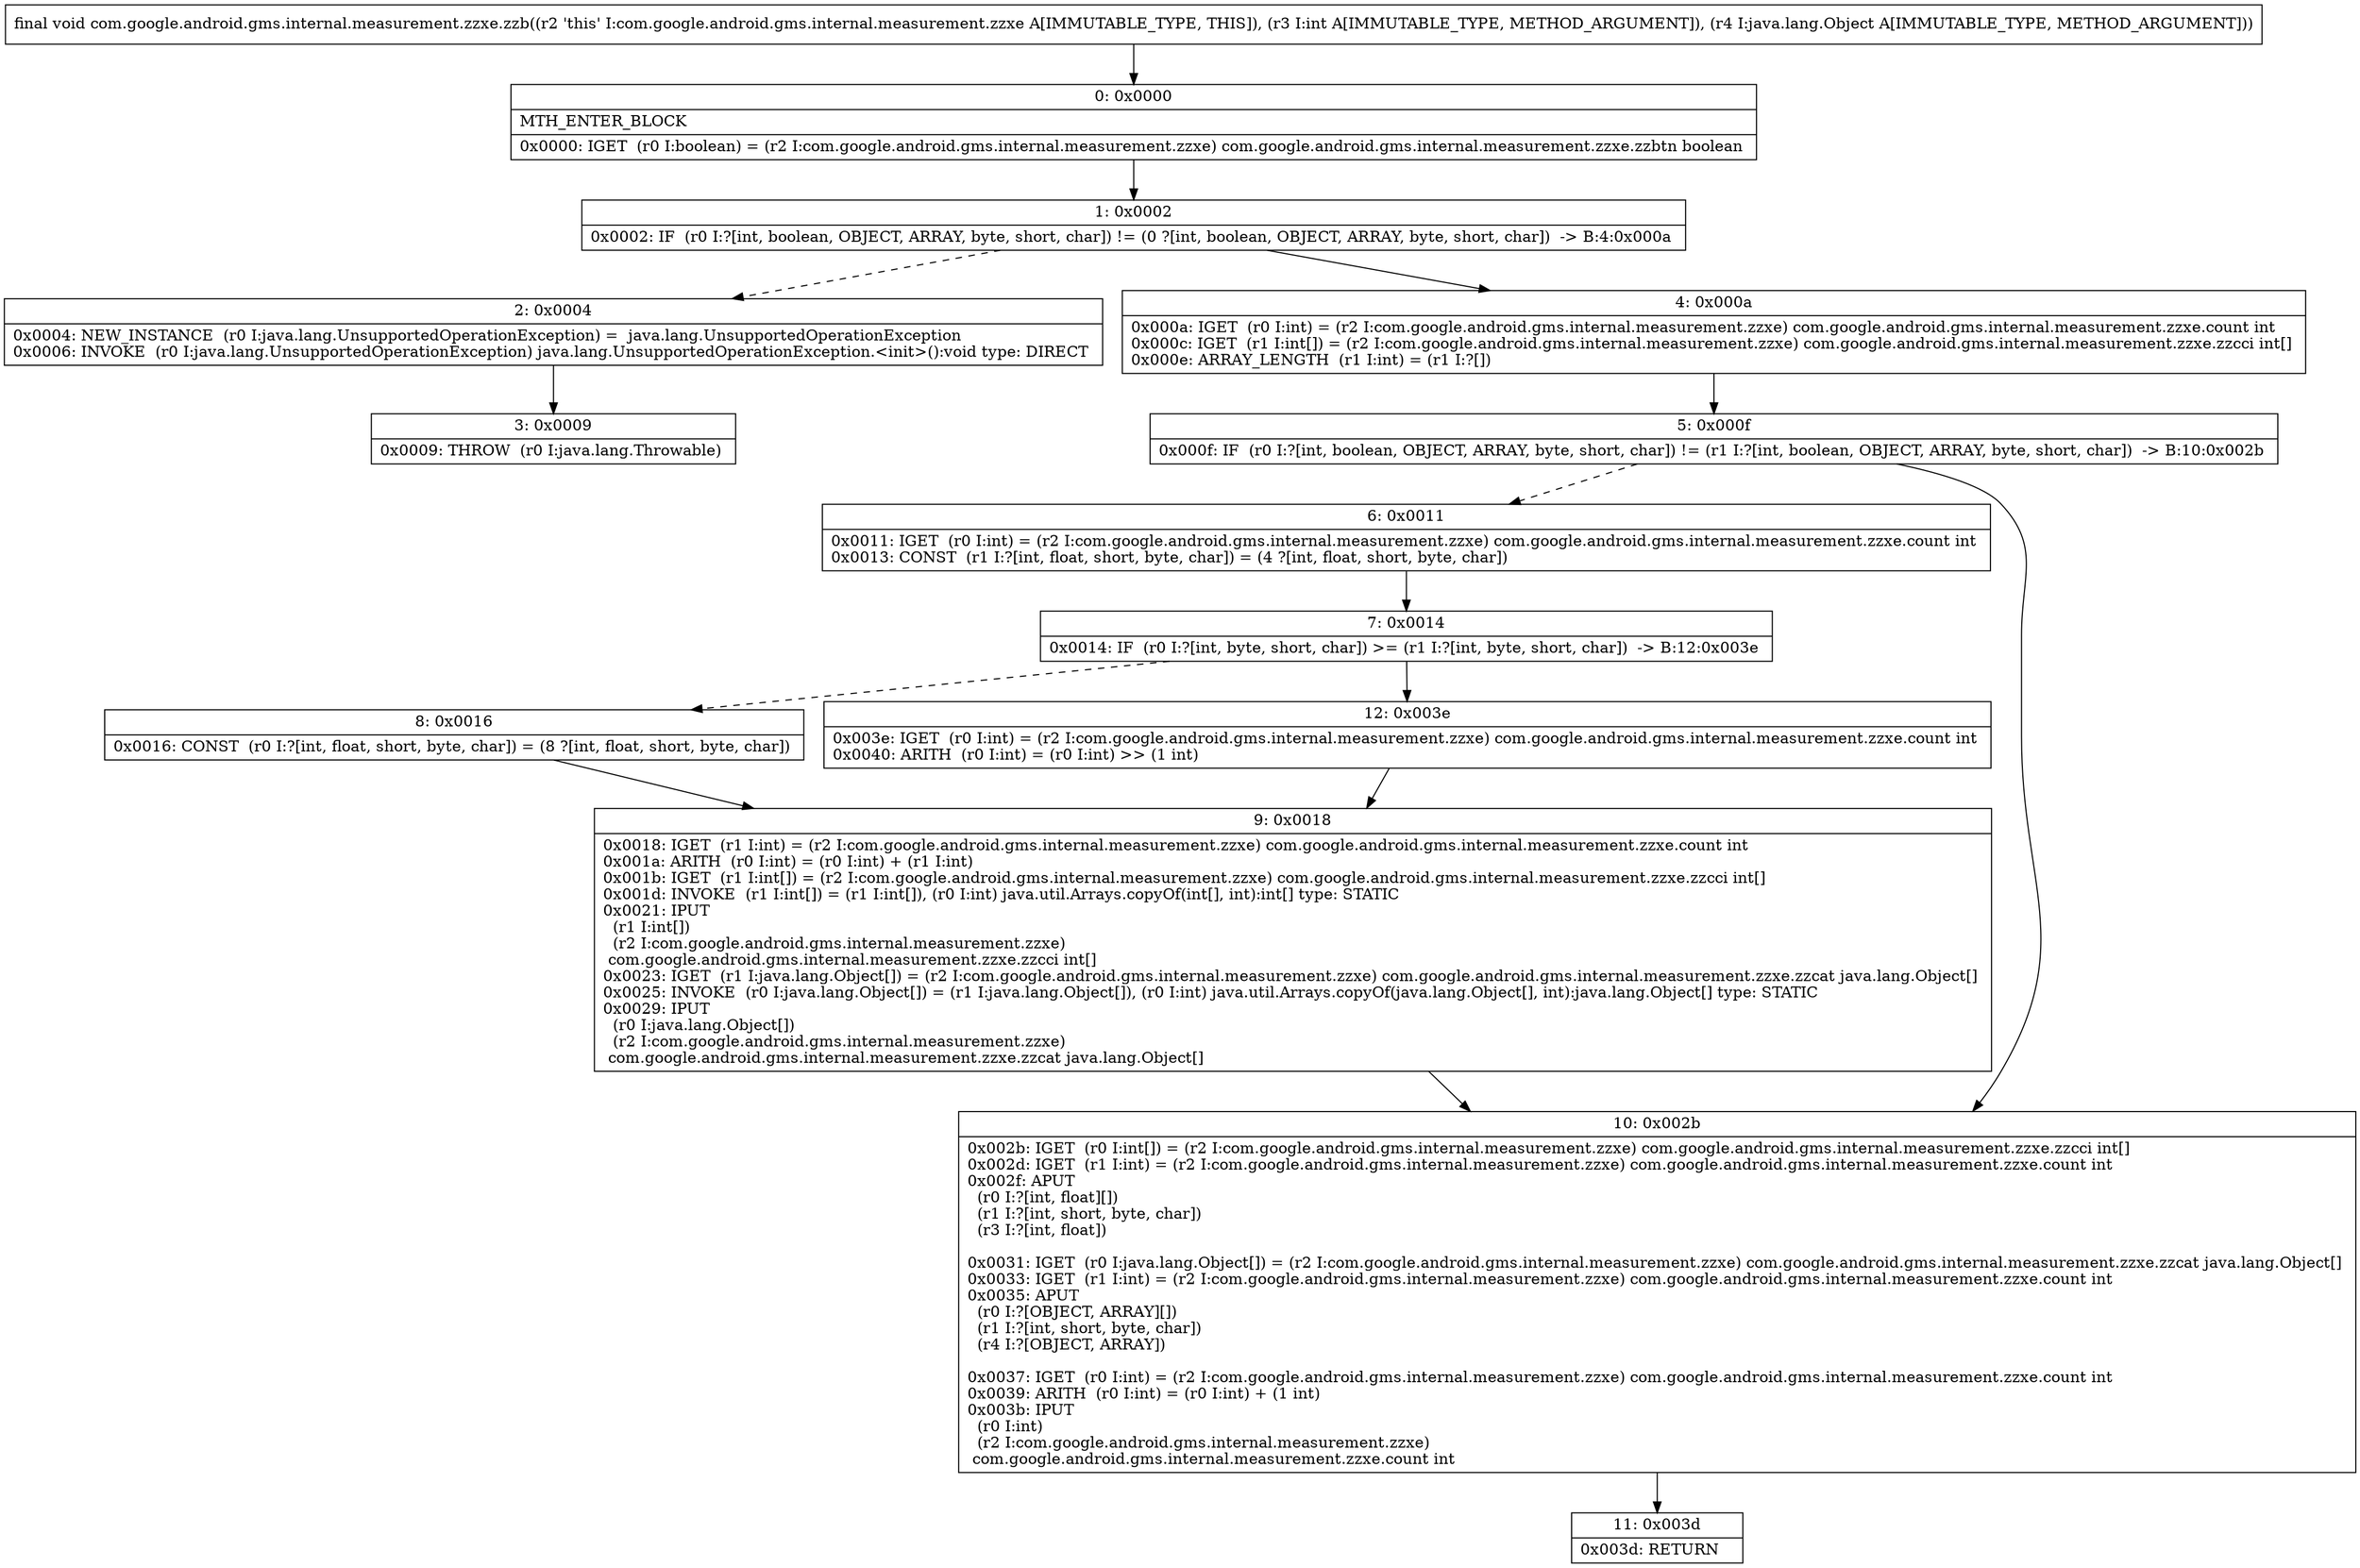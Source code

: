 digraph "CFG forcom.google.android.gms.internal.measurement.zzxe.zzb(ILjava\/lang\/Object;)V" {
Node_0 [shape=record,label="{0\:\ 0x0000|MTH_ENTER_BLOCK\l|0x0000: IGET  (r0 I:boolean) = (r2 I:com.google.android.gms.internal.measurement.zzxe) com.google.android.gms.internal.measurement.zzxe.zzbtn boolean \l}"];
Node_1 [shape=record,label="{1\:\ 0x0002|0x0002: IF  (r0 I:?[int, boolean, OBJECT, ARRAY, byte, short, char]) != (0 ?[int, boolean, OBJECT, ARRAY, byte, short, char])  \-\> B:4:0x000a \l}"];
Node_2 [shape=record,label="{2\:\ 0x0004|0x0004: NEW_INSTANCE  (r0 I:java.lang.UnsupportedOperationException) =  java.lang.UnsupportedOperationException \l0x0006: INVOKE  (r0 I:java.lang.UnsupportedOperationException) java.lang.UnsupportedOperationException.\<init\>():void type: DIRECT \l}"];
Node_3 [shape=record,label="{3\:\ 0x0009|0x0009: THROW  (r0 I:java.lang.Throwable) \l}"];
Node_4 [shape=record,label="{4\:\ 0x000a|0x000a: IGET  (r0 I:int) = (r2 I:com.google.android.gms.internal.measurement.zzxe) com.google.android.gms.internal.measurement.zzxe.count int \l0x000c: IGET  (r1 I:int[]) = (r2 I:com.google.android.gms.internal.measurement.zzxe) com.google.android.gms.internal.measurement.zzxe.zzcci int[] \l0x000e: ARRAY_LENGTH  (r1 I:int) = (r1 I:?[]) \l}"];
Node_5 [shape=record,label="{5\:\ 0x000f|0x000f: IF  (r0 I:?[int, boolean, OBJECT, ARRAY, byte, short, char]) != (r1 I:?[int, boolean, OBJECT, ARRAY, byte, short, char])  \-\> B:10:0x002b \l}"];
Node_6 [shape=record,label="{6\:\ 0x0011|0x0011: IGET  (r0 I:int) = (r2 I:com.google.android.gms.internal.measurement.zzxe) com.google.android.gms.internal.measurement.zzxe.count int \l0x0013: CONST  (r1 I:?[int, float, short, byte, char]) = (4 ?[int, float, short, byte, char]) \l}"];
Node_7 [shape=record,label="{7\:\ 0x0014|0x0014: IF  (r0 I:?[int, byte, short, char]) \>= (r1 I:?[int, byte, short, char])  \-\> B:12:0x003e \l}"];
Node_8 [shape=record,label="{8\:\ 0x0016|0x0016: CONST  (r0 I:?[int, float, short, byte, char]) = (8 ?[int, float, short, byte, char]) \l}"];
Node_9 [shape=record,label="{9\:\ 0x0018|0x0018: IGET  (r1 I:int) = (r2 I:com.google.android.gms.internal.measurement.zzxe) com.google.android.gms.internal.measurement.zzxe.count int \l0x001a: ARITH  (r0 I:int) = (r0 I:int) + (r1 I:int) \l0x001b: IGET  (r1 I:int[]) = (r2 I:com.google.android.gms.internal.measurement.zzxe) com.google.android.gms.internal.measurement.zzxe.zzcci int[] \l0x001d: INVOKE  (r1 I:int[]) = (r1 I:int[]), (r0 I:int) java.util.Arrays.copyOf(int[], int):int[] type: STATIC \l0x0021: IPUT  \l  (r1 I:int[])\l  (r2 I:com.google.android.gms.internal.measurement.zzxe)\l com.google.android.gms.internal.measurement.zzxe.zzcci int[] \l0x0023: IGET  (r1 I:java.lang.Object[]) = (r2 I:com.google.android.gms.internal.measurement.zzxe) com.google.android.gms.internal.measurement.zzxe.zzcat java.lang.Object[] \l0x0025: INVOKE  (r0 I:java.lang.Object[]) = (r1 I:java.lang.Object[]), (r0 I:int) java.util.Arrays.copyOf(java.lang.Object[], int):java.lang.Object[] type: STATIC \l0x0029: IPUT  \l  (r0 I:java.lang.Object[])\l  (r2 I:com.google.android.gms.internal.measurement.zzxe)\l com.google.android.gms.internal.measurement.zzxe.zzcat java.lang.Object[] \l}"];
Node_10 [shape=record,label="{10\:\ 0x002b|0x002b: IGET  (r0 I:int[]) = (r2 I:com.google.android.gms.internal.measurement.zzxe) com.google.android.gms.internal.measurement.zzxe.zzcci int[] \l0x002d: IGET  (r1 I:int) = (r2 I:com.google.android.gms.internal.measurement.zzxe) com.google.android.gms.internal.measurement.zzxe.count int \l0x002f: APUT  \l  (r0 I:?[int, float][])\l  (r1 I:?[int, short, byte, char])\l  (r3 I:?[int, float])\l \l0x0031: IGET  (r0 I:java.lang.Object[]) = (r2 I:com.google.android.gms.internal.measurement.zzxe) com.google.android.gms.internal.measurement.zzxe.zzcat java.lang.Object[] \l0x0033: IGET  (r1 I:int) = (r2 I:com.google.android.gms.internal.measurement.zzxe) com.google.android.gms.internal.measurement.zzxe.count int \l0x0035: APUT  \l  (r0 I:?[OBJECT, ARRAY][])\l  (r1 I:?[int, short, byte, char])\l  (r4 I:?[OBJECT, ARRAY])\l \l0x0037: IGET  (r0 I:int) = (r2 I:com.google.android.gms.internal.measurement.zzxe) com.google.android.gms.internal.measurement.zzxe.count int \l0x0039: ARITH  (r0 I:int) = (r0 I:int) + (1 int) \l0x003b: IPUT  \l  (r0 I:int)\l  (r2 I:com.google.android.gms.internal.measurement.zzxe)\l com.google.android.gms.internal.measurement.zzxe.count int \l}"];
Node_11 [shape=record,label="{11\:\ 0x003d|0x003d: RETURN   \l}"];
Node_12 [shape=record,label="{12\:\ 0x003e|0x003e: IGET  (r0 I:int) = (r2 I:com.google.android.gms.internal.measurement.zzxe) com.google.android.gms.internal.measurement.zzxe.count int \l0x0040: ARITH  (r0 I:int) = (r0 I:int) \>\> (1 int) \l}"];
MethodNode[shape=record,label="{final void com.google.android.gms.internal.measurement.zzxe.zzb((r2 'this' I:com.google.android.gms.internal.measurement.zzxe A[IMMUTABLE_TYPE, THIS]), (r3 I:int A[IMMUTABLE_TYPE, METHOD_ARGUMENT]), (r4 I:java.lang.Object A[IMMUTABLE_TYPE, METHOD_ARGUMENT])) }"];
MethodNode -> Node_0;
Node_0 -> Node_1;
Node_1 -> Node_2[style=dashed];
Node_1 -> Node_4;
Node_2 -> Node_3;
Node_4 -> Node_5;
Node_5 -> Node_6[style=dashed];
Node_5 -> Node_10;
Node_6 -> Node_7;
Node_7 -> Node_8[style=dashed];
Node_7 -> Node_12;
Node_8 -> Node_9;
Node_9 -> Node_10;
Node_10 -> Node_11;
Node_12 -> Node_9;
}

